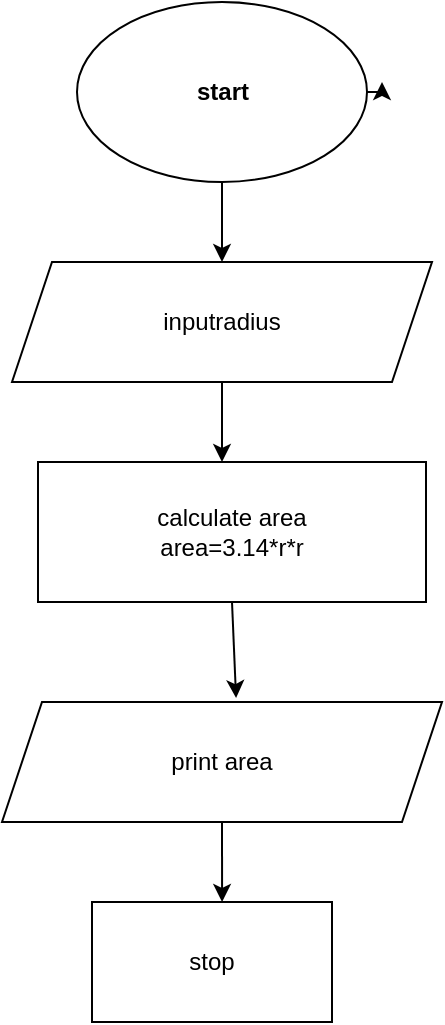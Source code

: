 <mxfile version="15.5.9" type="device"><diagram id="L58809W9LdAudt2pstzD" name="Page-1"><mxGraphModel dx="868" dy="482" grid="1" gridSize="10" guides="1" tooltips="1" connect="1" arrows="1" fold="1" page="1" pageScale="1" pageWidth="850" pageHeight="1100" math="0" shadow="0"><root><mxCell id="0"/><mxCell id="1" parent="0"/><mxCell id="4u-Zw1zrGIdYsw3gY8MC-3" style="edgeStyle=orthogonalEdgeStyle;rounded=0;orthogonalLoop=1;jettySize=auto;html=1;exitX=1;exitY=0.5;exitDx=0;exitDy=0;" edge="1" parent="1" source="4u-Zw1zrGIdYsw3gY8MC-1"><mxGeometry relative="1" as="geometry"><mxPoint x="510" y="80" as="targetPoint"/></mxGeometry></mxCell><mxCell id="4u-Zw1zrGIdYsw3gY8MC-1" value="start" style="ellipse;whiteSpace=wrap;html=1;fontStyle=1" vertex="1" parent="1"><mxGeometry x="357.5" y="40" width="145" height="90" as="geometry"/></mxCell><mxCell id="4u-Zw1zrGIdYsw3gY8MC-4" style="edgeStyle=orthogonalEdgeStyle;rounded=0;orthogonalLoop=1;jettySize=auto;html=1;exitX=1;exitY=0.5;exitDx=0;exitDy=0;" edge="1" parent="1"><mxGeometry relative="1" as="geometry"><mxPoint x="520" y="190" as="targetPoint"/><mxPoint x="520" y="185" as="sourcePoint"/></mxGeometry></mxCell><mxCell id="4u-Zw1zrGIdYsw3gY8MC-5" value="inputradius" style="shape=parallelogram;perimeter=parallelogramPerimeter;whiteSpace=wrap;html=1;fixedSize=1;" vertex="1" parent="1"><mxGeometry x="325" y="170" width="210" height="60" as="geometry"/></mxCell><mxCell id="4u-Zw1zrGIdYsw3gY8MC-6" value="calculate area&lt;br&gt;area=3.14*r*r" style="rounded=0;whiteSpace=wrap;html=1;" vertex="1" parent="1"><mxGeometry x="338" y="270" width="194" height="70" as="geometry"/></mxCell><mxCell id="4u-Zw1zrGIdYsw3gY8MC-7" value="print area" style="shape=parallelogram;perimeter=parallelogramPerimeter;whiteSpace=wrap;html=1;fixedSize=1;" vertex="1" parent="1"><mxGeometry x="320" y="390" width="220" height="60" as="geometry"/></mxCell><mxCell id="4u-Zw1zrGIdYsw3gY8MC-8" value="stop" style="rounded=0;whiteSpace=wrap;html=1;" vertex="1" parent="1"><mxGeometry x="365" y="490" width="120" height="60" as="geometry"/></mxCell><mxCell id="4u-Zw1zrGIdYsw3gY8MC-10" value="" style="endArrow=classic;html=1;rounded=0;exitX=0.5;exitY=1;exitDx=0;exitDy=0;entryX=0.5;entryY=0;entryDx=0;entryDy=0;" edge="1" parent="1" source="4u-Zw1zrGIdYsw3gY8MC-1" target="4u-Zw1zrGIdYsw3gY8MC-5"><mxGeometry width="50" height="50" relative="1" as="geometry"><mxPoint x="400" y="470" as="sourcePoint"/><mxPoint x="420" y="240" as="targetPoint"/></mxGeometry></mxCell><mxCell id="4u-Zw1zrGIdYsw3gY8MC-11" value="" style="endArrow=classic;html=1;rounded=0;exitX=0.5;exitY=1;exitDx=0;exitDy=0;" edge="1" parent="1" source="4u-Zw1zrGIdYsw3gY8MC-5"><mxGeometry width="50" height="50" relative="1" as="geometry"><mxPoint x="400" y="270" as="sourcePoint"/><mxPoint x="430" y="270" as="targetPoint"/><Array as="points"/></mxGeometry></mxCell><mxCell id="4u-Zw1zrGIdYsw3gY8MC-12" value="" style="endArrow=classic;html=1;rounded=0;exitX=0.5;exitY=1;exitDx=0;exitDy=0;entryX=0.532;entryY=-0.033;entryDx=0;entryDy=0;entryPerimeter=0;" edge="1" parent="1" source="4u-Zw1zrGIdYsw3gY8MC-6" target="4u-Zw1zrGIdYsw3gY8MC-7"><mxGeometry width="50" height="50" relative="1" as="geometry"><mxPoint x="400" y="470" as="sourcePoint"/><mxPoint x="450" y="420" as="targetPoint"/></mxGeometry></mxCell><mxCell id="4u-Zw1zrGIdYsw3gY8MC-13" value="" style="endArrow=classic;html=1;rounded=0;exitX=0.5;exitY=1;exitDx=0;exitDy=0;entryX=0.542;entryY=0;entryDx=0;entryDy=0;entryPerimeter=0;" edge="1" parent="1" source="4u-Zw1zrGIdYsw3gY8MC-7" target="4u-Zw1zrGIdYsw3gY8MC-8"><mxGeometry width="50" height="50" relative="1" as="geometry"><mxPoint x="400" y="470" as="sourcePoint"/><mxPoint x="430" y="480" as="targetPoint"/></mxGeometry></mxCell></root></mxGraphModel></diagram></mxfile>